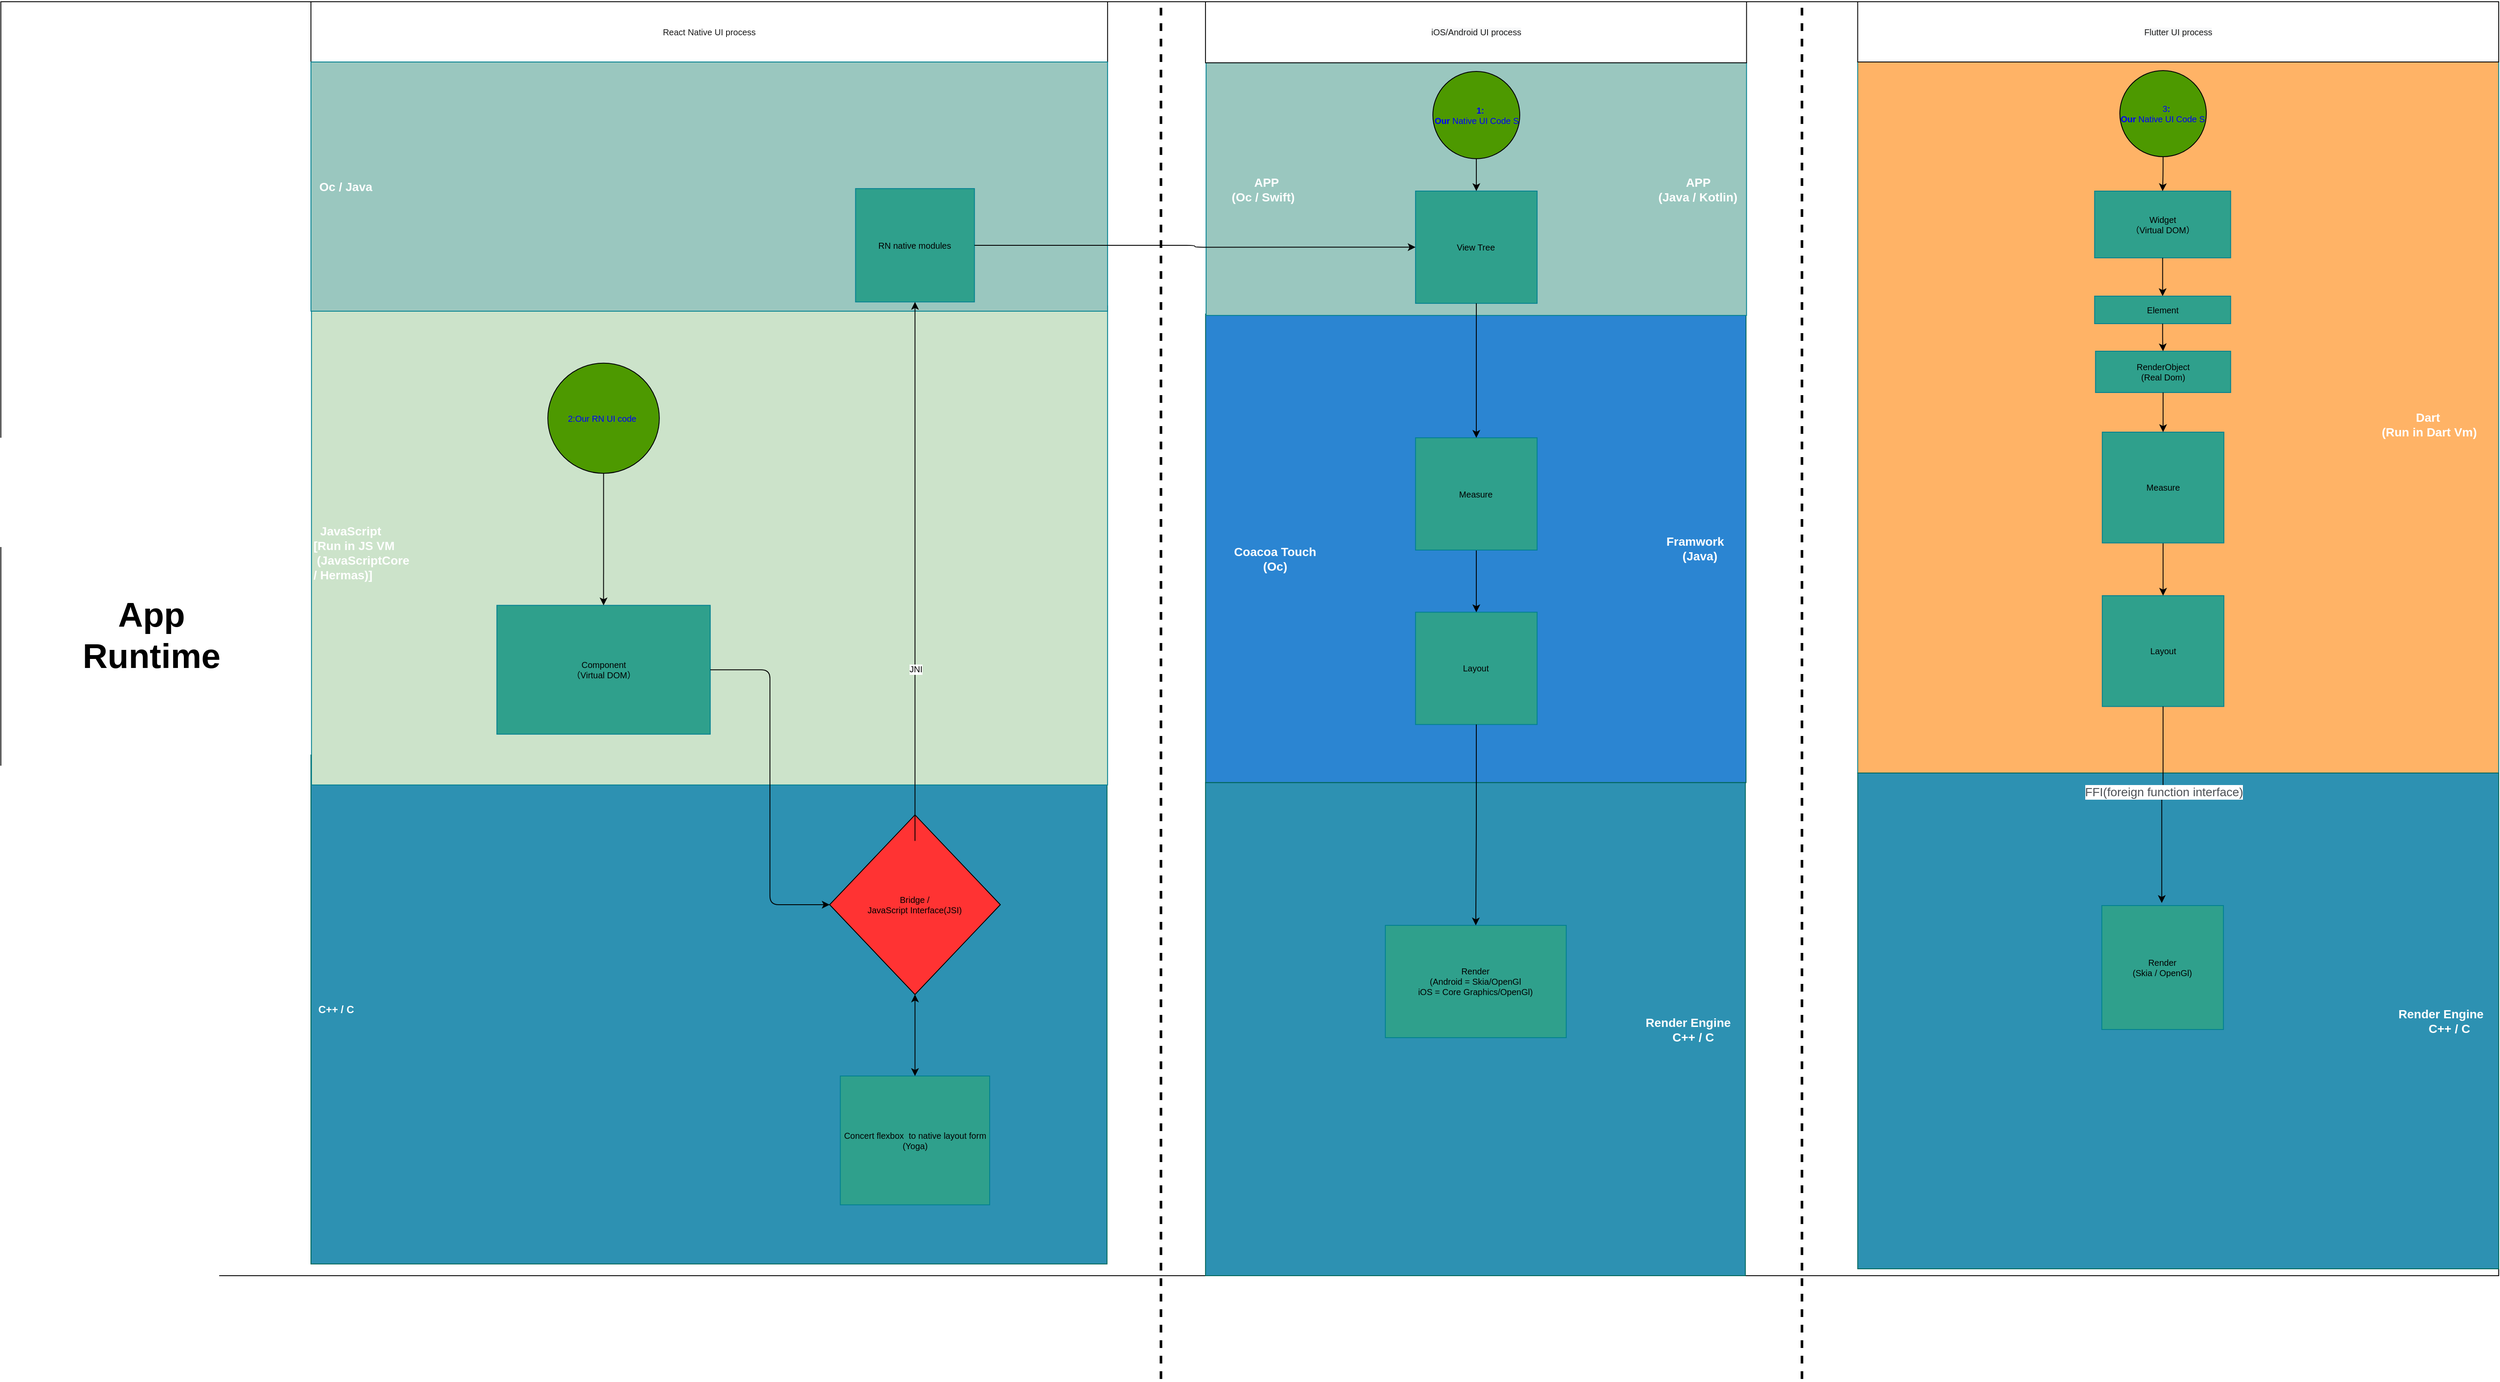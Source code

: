 <mxfile version="14.5.8" type="github">
  <diagram name="Page-1" id="74e2e168-ea6b-b213-b513-2b3c1d86103e">
    <mxGraphModel dx="5344" dy="2982" grid="1" gridSize="10" guides="1" tooltips="1" connect="1" arrows="1" fold="1" page="1" pageScale="1" pageWidth="1100" pageHeight="850" background="#FFFFFF" math="0" shadow="0">
      <root>
        <mxCell id="0" />
        <mxCell id="zV7dkoKjgI9M_0pRiy-D-59" parent="0" />
        <mxCell id="7TCu5U-1uXZLQe100RPo-3" value="" style="group" vertex="1" connectable="0" parent="zV7dkoKjgI9M_0pRiy-D-59">
          <mxGeometry x="-500" y="-10" width="2900" height="1600" as="geometry" />
        </mxCell>
        <mxCell id="7TCu5U-1uXZLQe100RPo-0" value="" style="whiteSpace=wrap;html=1;" vertex="1" parent="7TCu5U-1uXZLQe100RPo-3">
          <mxGeometry width="2900" height="1480" as="geometry" />
        </mxCell>
        <mxCell id="7TCu5U-1uXZLQe100RPo-2" value="App&lt;br&gt;Runtime" style="text;html=1;strokeColor=none;fillColor=none;align=center;verticalAlign=middle;whiteSpace=wrap;rounded=0;fontSize=40;fontStyle=1" vertex="1" parent="7TCu5U-1uXZLQe100RPo-3">
          <mxGeometry x="100" y="640" width="150" height="190" as="geometry" />
        </mxCell>
        <mxCell id="zV7dkoKjgI9M_0pRiy-D-212" value="&lt;font color=&quot;#ffffff&quot; style=&quot;font-size: 14px&quot;&gt;&lt;b&gt;&amp;nbsp; &amp;nbsp; &amp;nbsp;&amp;nbsp;&lt;br&gt;&lt;div&gt;&lt;b&gt;&amp;nbsp; Dart&amp;nbsp; &amp;nbsp; &amp;nbsp; &amp;nbsp; &amp;nbsp; &amp;nbsp; &amp;nbsp; &amp;nbsp; &amp;nbsp;&lt;/b&gt;&lt;/div&gt;&lt;div&gt;&lt;b&gt;(Run in Dart Vm)&amp;nbsp; &amp;nbsp; &amp;nbsp;&amp;nbsp;&lt;/b&gt;&lt;/div&gt;&lt;/b&gt;&lt;/font&gt;" style="whiteSpace=wrap;html=1;rounded=0;sketch=0;strokeColor=#028090;container=0;align=right;fillColor=#FFB366;" parent="7TCu5U-1uXZLQe100RPo-3" vertex="1">
          <mxGeometry x="2155.791" y="70" width="744.209" height="826" as="geometry" />
        </mxCell>
        <mxCell id="zV7dkoKjgI9M_0pRiy-D-214" value="&lt;span style=&quot;color: rgb(26 , 26 , 26) ; font-family: &amp;#34;helvetica&amp;#34; ; font-size: 10px ; font-style: normal ; font-weight: 400 ; letter-spacing: normal ; text-align: center ; text-indent: 0px ; text-transform: none ; word-spacing: 0px ; background-color: rgb(248 , 249 , 250) ; display: inline ; float: none&quot;&gt;Flutter UI process&lt;/span&gt;" style="whiteSpace=wrap;html=1;rounded=0;sketch=0;fontSize=10;fontColor=#FFFFFF;fillColor=#FFFFFF;container=0;" parent="7TCu5U-1uXZLQe100RPo-3" vertex="1">
          <mxGeometry x="2155.791" width="744.209" height="70" as="geometry" />
        </mxCell>
        <mxCell id="zV7dkoKjgI9M_0pRiy-D-215" value="&lt;div style=&quot;font-size: 14px&quot;&gt;&lt;span style=&quot;color: rgb(255 , 255 , 255) ; font-weight: 700&quot;&gt;&lt;font style=&quot;font-size: 14px&quot;&gt;Render Engine&amp;nbsp; &amp;nbsp;&amp;nbsp;&lt;/font&gt;&lt;/span&gt;&lt;/div&gt;&lt;span style=&quot;color: rgb(255 , 255 , 255) ; font-weight: 700 ; font-size: 14px&quot;&gt;&lt;div&gt;&lt;font style=&quot;font-size: 14px&quot;&gt;C++ / C&amp;nbsp; &amp;nbsp; &amp;nbsp; &amp;nbsp;&amp;nbsp;&lt;/font&gt;&lt;/div&gt;&lt;/span&gt;" style="whiteSpace=wrap;html=1;rounded=0;sketch=0;strokeColor=#006658;fontColor=#5C5C5C;fillColor=#2D91B2;container=0;align=right;" parent="7TCu5U-1uXZLQe100RPo-3" vertex="1">
          <mxGeometry x="2155.796" y="896" width="744.204" height="576" as="geometry" />
        </mxCell>
        <mxCell id="zV7dkoKjgI9M_0pRiy-D-217" value="&lt;font color=&quot;#0000ff&quot;&gt;&amp;nbsp; &amp;nbsp;3&lt;b&gt;:&lt;br&gt;Our&amp;nbsp;&lt;/b&gt;Native UI Code S&lt;br&gt;&lt;/font&gt;" style="ellipse;whiteSpace=wrap;html=1;rounded=0;sketch=0;strokeColor=#000000;fontSize=10;fontColor=#000000;fillColor=#4D9900;container=0;" parent="7TCu5U-1uXZLQe100RPo-3" vertex="1">
          <mxGeometry x="2460.123" y="80.004" width="100.427" height="100" as="geometry" />
        </mxCell>
        <mxCell id="zV7dkoKjgI9M_0pRiy-D-218" value="&lt;span style=&quot;font-size: 10px&quot;&gt;Widget&lt;/span&gt;&lt;br&gt;（Virtual DOM）" style="whiteSpace=wrap;html=1;rounded=0;sketch=0;strokeColor=#028090;fontSize=10;fontColor=#000000;fillColor=#2FA08C;container=0;" parent="7TCu5U-1uXZLQe100RPo-3" vertex="1">
          <mxGeometry x="2430.828" y="220" width="157.965" height="77.568" as="geometry" />
        </mxCell>
        <mxCell id="zV7dkoKjgI9M_0pRiy-D-259" style="edgeStyle=orthogonalEdgeStyle;curved=0;rounded=1;sketch=0;orthogonalLoop=1;jettySize=auto;html=1;startArrow=none;startFill=0;endArrow=classic;endFill=1;strokeColor=#000000;strokeWidth=1;fillColor=#F45B69;fontSize=10;fontColor=#000000;" parent="7TCu5U-1uXZLQe100RPo-3" source="zV7dkoKjgI9M_0pRiy-D-217" target="zV7dkoKjgI9M_0pRiy-D-218" edge="1">
          <mxGeometry x="360" as="geometry" />
        </mxCell>
        <mxCell id="zV7dkoKjgI9M_0pRiy-D-223" value="Render&lt;br&gt;(Skia / OpenGl)" style="whiteSpace=wrap;html=1;rounded=0;sketch=0;strokeColor=#028090;fontSize=10;fontColor=#000000;fillColor=#2FA08C;container=0;" parent="7TCu5U-1uXZLQe100RPo-3" vertex="1">
          <mxGeometry x="2439.212" y="1050" width="141.188" height="144" as="geometry" />
        </mxCell>
        <mxCell id="zV7dkoKjgI9M_0pRiy-D-231" value="" style="edgeStyle=orthogonalEdgeStyle;curved=0;rounded=1;sketch=0;orthogonalLoop=1;jettySize=auto;html=1;startArrow=none;startFill=0;endArrow=classic;endFill=1;strokeColor=#000000;strokeWidth=1;fillColor=#F45B69;fontSize=10;fontColor=#000000;" parent="7TCu5U-1uXZLQe100RPo-3" source="zV7dkoKjgI9M_0pRiy-D-218" target="zV7dkoKjgI9M_0pRiy-D-226" edge="1">
          <mxGeometry x="360" as="geometry" />
        </mxCell>
        <mxCell id="zV7dkoKjgI9M_0pRiy-D-226" value="Element" style="whiteSpace=wrap;html=1;rounded=0;sketch=0;strokeColor=#028090;fontSize=10;fontColor=#000000;fillColor=#2FA08C;container=0;" parent="7TCu5U-1uXZLQe100RPo-3" vertex="1">
          <mxGeometry x="2430.828" y="342" width="157.965" height="32" as="geometry" />
        </mxCell>
        <mxCell id="zV7dkoKjgI9M_0pRiy-D-228" value="RenderObject&lt;br&gt;(Real Dom)" style="whiteSpace=wrap;html=1;rounded=0;sketch=0;strokeColor=#028090;fontSize=10;fontColor=#000000;fillColor=#2FA08C;container=0;" parent="7TCu5U-1uXZLQe100RPo-3" vertex="1">
          <mxGeometry x="2431.863" y="406" width="156.93" height="48" as="geometry" />
        </mxCell>
        <mxCell id="zV7dkoKjgI9M_0pRiy-D-229" style="edgeStyle=orthogonalEdgeStyle;curved=0;rounded=1;sketch=0;orthogonalLoop=1;jettySize=auto;html=1;entryX=0.5;entryY=0;entryDx=0;entryDy=0;startArrow=none;startFill=0;endArrow=classic;endFill=1;strokeColor=#000000;strokeWidth=1;fillColor=#F45B69;fontSize=10;fontColor=#000000;spacing=1;" parent="7TCu5U-1uXZLQe100RPo-3" source="zV7dkoKjgI9M_0pRiy-D-226" target="zV7dkoKjgI9M_0pRiy-D-228" edge="1">
          <mxGeometry x="360" as="geometry" />
        </mxCell>
        <mxCell id="zV7dkoKjgI9M_0pRiy-D-234" value="Layout" style="whiteSpace=wrap;html=1;rounded=0;sketch=0;strokeColor=#028090;fontSize=10;fontColor=#000000;fillColor=#2FA08C;container=0;" parent="7TCu5U-1uXZLQe100RPo-3" vertex="1">
          <mxGeometry x="2439.734" y="689.998" width="141.184" height="128.748" as="geometry" />
        </mxCell>
        <mxCell id="zV7dkoKjgI9M_0pRiy-D-235" style="edgeStyle=orthogonalEdgeStyle;curved=0;rounded=1;sketch=0;orthogonalLoop=1;jettySize=auto;html=1;strokeColor=#000000;fillColor=#F45B69;fontSize=10;fontColor=#FFFFFF;" parent="7TCu5U-1uXZLQe100RPo-3" source="zV7dkoKjgI9M_0pRiy-D-236" target="zV7dkoKjgI9M_0pRiy-D-234" edge="1">
          <mxGeometry x="1407.041" y="-177.508" as="geometry" />
        </mxCell>
        <mxCell id="zV7dkoKjgI9M_0pRiy-D-236" value="Measure" style="whiteSpace=wrap;html=1;rounded=0;sketch=0;strokeColor=#028090;fontSize=10;fontColor=#000000;fillColor=#2FA08C;container=0;" parent="7TCu5U-1uXZLQe100RPo-3" vertex="1">
          <mxGeometry x="2439.738" y="499.998" width="141.192" height="128.748" as="geometry" />
        </mxCell>
        <mxCell id="zV7dkoKjgI9M_0pRiy-D-241" style="edgeStyle=orthogonalEdgeStyle;curved=0;rounded=1;sketch=0;orthogonalLoop=1;jettySize=auto;html=1;entryX=0.5;entryY=0;entryDx=0;entryDy=0;startArrow=none;startFill=0;endArrow=classic;endFill=1;strokeColor=#000000;strokeWidth=1;fillColor=#F45B69;fontSize=10;fontColor=#000000;" parent="7TCu5U-1uXZLQe100RPo-3" source="zV7dkoKjgI9M_0pRiy-D-228" target="zV7dkoKjgI9M_0pRiy-D-236" edge="1">
          <mxGeometry x="360" as="geometry" />
        </mxCell>
        <mxCell id="zV7dkoKjgI9M_0pRiy-D-166" value="&lt;b&gt;&lt;font color=&quot;#ffffff&quot;&gt;&amp;nbsp; C++ / C&lt;/font&gt;&lt;/b&gt;" style="whiteSpace=wrap;html=1;rounded=0;sketch=0;strokeColor=#006658;fontColor=#5C5C5C;fillColor=#2D91B2;container=0;align=left;" parent="7TCu5U-1uXZLQe100RPo-3" vertex="1">
          <mxGeometry x="360" y="875.119" width="924.27" height="591.255" as="geometry" />
        </mxCell>
        <mxCell id="zV7dkoKjgI9M_0pRiy-D-126" value="&lt;span style=&quot;color: rgb(26 , 26 , 26)&quot;&gt;React Native UI process&lt;/span&gt;" style="whiteSpace=wrap;html=1;rounded=0;sketch=0;fontSize=10;fontColor=#FFFFFF;fillColor=#FFFFFF;container=0;" parent="7TCu5U-1uXZLQe100RPo-3" vertex="1">
          <mxGeometry x="360" width="924.899" height="70" as="geometry" />
        </mxCell>
        <mxCell id="zV7dkoKjgI9M_0pRiy-D-124" value="&lt;font color=&quot;#ffffff&quot; style=&quot;font-size: 14px&quot;&gt;&lt;b&gt;&amp;nbsp; &amp;nbsp; &amp;nbsp;&amp;nbsp;&lt;br&gt;&lt;div&gt;&lt;b&gt;&amp;nbsp; JavaScript&lt;/b&gt;&lt;/div&gt;&lt;div&gt;&lt;b&gt;[Run in JS VM&lt;/b&gt;&lt;/div&gt;&lt;div&gt;&lt;b&gt;&amp;nbsp;(JavaScriptCore&amp;nbsp;&lt;/b&gt;&lt;/div&gt;&lt;div&gt;&lt;b&gt;/ Hermas)]&amp;nbsp;&lt;/b&gt;&lt;/div&gt;&lt;/b&gt;&lt;/font&gt;" style="whiteSpace=wrap;html=1;rounded=0;sketch=0;strokeColor=#028090;fillColor=#CCE3CA;container=0;align=left;" parent="7TCu5U-1uXZLQe100RPo-3" vertex="1">
          <mxGeometry x="360.628" y="353.423" width="924.27" height="556.475" as="geometry" />
        </mxCell>
        <mxCell id="zV7dkoKjgI9M_0pRiy-D-155" value="Component&lt;br&gt;（Virtual DOM）" style="whiteSpace=wrap;html=1;rounded=0;sketch=0;strokeColor=#028090;fontSize=10;fontColor=#000000;fillColor=#2FA08C;container=0;" parent="7TCu5U-1uXZLQe100RPo-3" vertex="1">
          <mxGeometry x="575.867" y="701.22" width="247.74" height="149.692" as="geometry" />
        </mxCell>
        <mxCell id="zV7dkoKjgI9M_0pRiy-D-163" value="&lt;b&gt;&lt;font color=&quot;#ffffff&quot; style=&quot;font-size: 14px&quot;&gt;&amp;nbsp; Oc / Java&lt;/font&gt;&lt;/b&gt;" style="whiteSpace=wrap;html=1;rounded=0;sketch=0;strokeColor=#028090;fontColor=#E4FDE1;fillColor=#9AC7BF;container=0;align=left;" parent="7TCu5U-1uXZLQe100RPo-3" vertex="1">
          <mxGeometry x="360" y="70" width="924.899" height="289.51" as="geometry" />
        </mxCell>
        <mxCell id="zV7dkoKjgI9M_0pRiy-D-173" style="edgeStyle=orthogonalEdgeStyle;curved=0;rounded=1;sketch=0;orthogonalLoop=1;jettySize=auto;html=1;entryX=0.5;entryY=0;entryDx=0;entryDy=0;strokeColor=#000000;fillColor=#F45B69;fontSize=10;fontColor=#000000;" parent="7TCu5U-1uXZLQe100RPo-3" source="zV7dkoKjgI9M_0pRiy-D-172" target="zV7dkoKjgI9M_0pRiy-D-155" edge="1">
          <mxGeometry x="360" y="5.626" as="geometry" />
        </mxCell>
        <mxCell id="zV7dkoKjgI9M_0pRiy-D-172" value="&lt;font color=&quot;#0000ff&quot;&gt;2:Our RN UI code&amp;nbsp;&lt;/font&gt;" style="ellipse;whiteSpace=wrap;html=1;rounded=0;sketch=0;strokeColor=#000000;fontSize=10;fontColor=#000000;fillColor=#4D9900;container=0;" parent="7TCu5U-1uXZLQe100RPo-3" vertex="1">
          <mxGeometry x="635.032" y="419.868" width="129.427" height="128" as="geometry" />
        </mxCell>
        <mxCell id="zV7dkoKjgI9M_0pRiy-D-164" value="RN native modules" style="whiteSpace=wrap;html=1;rounded=0;sketch=0;strokeColor=#028090;fontSize=10;fontColor=#000000;fillColor=#2FA08C;container=0;" parent="7TCu5U-1uXZLQe100RPo-3" vertex="1">
          <mxGeometry x="992.278" y="217.09" width="138.046" height="131.66" as="geometry" />
        </mxCell>
        <mxCell id="zV7dkoKjgI9M_0pRiy-D-187" value="Concert flexbox&amp;nbsp; to native layout form (Yoga)" style="whiteSpace=wrap;html=1;rounded=0;sketch=0;strokeColor=#028090;fontSize=10;fontColor=#000000;fillColor=#2FA08C;container=0;" parent="7TCu5U-1uXZLQe100RPo-3" vertex="1">
          <mxGeometry x="974.594" y="1247.995" width="173.418" height="149.692" as="geometry" />
        </mxCell>
        <mxCell id="zV7dkoKjgI9M_0pRiy-D-194" style="edgeStyle=orthogonalEdgeStyle;curved=0;rounded=1;sketch=0;orthogonalLoop=1;jettySize=auto;html=1;startArrow=none;startFill=0;strokeColor=#000000;fillColor=#F45B69;fontSize=10;fontColor=#000000;exitX=1;exitY=0.5;exitDx=0;exitDy=0;entryX=0;entryY=0.5;entryDx=0;entryDy=0;" parent="7TCu5U-1uXZLQe100RPo-3" source="zV7dkoKjgI9M_0pRiy-D-155" target="zV7dkoKjgI9M_0pRiy-D-156" edge="1">
          <mxGeometry x="360" y="5.626" as="geometry">
            <mxPoint x="788.789" y="706.437" as="sourcePoint" />
          </mxGeometry>
        </mxCell>
        <mxCell id="zV7dkoKjgI9M_0pRiy-D-156" value="Bridge / &lt;br&gt;JavaScript Interface(JSI)" style="rhombus;whiteSpace=wrap;html=1;rounded=0;sketch=0;strokeColor=#000000;fontSize=10;fontColor=#000000;fillColor=#FF3333;container=0;" parent="7TCu5U-1uXZLQe100RPo-3" vertex="1">
          <mxGeometry x="962.207" y="944.678" width="198.192" height="208.678" as="geometry" />
        </mxCell>
        <mxCell id="zV7dkoKjgI9M_0pRiy-D-185" style="edgeStyle=orthogonalEdgeStyle;curved=0;rounded=1;sketch=0;orthogonalLoop=1;jettySize=auto;html=1;strokeColor=#000000;fillColor=#F45B69;fontSize=10;fontColor=#000000;exitX=0.5;exitY=0;exitDx=0;exitDy=0;" parent="7TCu5U-1uXZLQe100RPo-3" source="zV7dkoKjgI9M_0pRiy-D-156" target="zV7dkoKjgI9M_0pRiy-D-164" edge="1">
          <mxGeometry x="360" y="5.626" as="geometry">
            <Array as="points">
              <mxPoint x="1061.303" y="979.458" />
            </Array>
          </mxGeometry>
        </mxCell>
        <mxCell id="zV7dkoKjgI9M_0pRiy-D-186" value="JNI" style="edgeLabel;html=1;align=center;verticalAlign=middle;resizable=0;points=[];fontSize=10;fontColor=#000000;container=0;" parent="zV7dkoKjgI9M_0pRiy-D-185" vertex="1" connectable="0">
          <mxGeometry x="-0.281" y="-3" relative="1" as="geometry">
            <mxPoint x="-3" as="offset" />
          </mxGeometry>
        </mxCell>
        <mxCell id="zV7dkoKjgI9M_0pRiy-D-189" style="edgeStyle=orthogonalEdgeStyle;curved=0;rounded=1;sketch=0;orthogonalLoop=1;jettySize=auto;html=1;entryX=0.5;entryY=1;entryDx=0;entryDy=0;strokeColor=#000000;fillColor=#F45B69;fontSize=10;fontColor=#000000;startArrow=classic;startFill=1;endArrow=classic;endFill=1;" parent="7TCu5U-1uXZLQe100RPo-3" source="zV7dkoKjgI9M_0pRiy-D-187" target="zV7dkoKjgI9M_0pRiy-D-156" edge="1">
          <mxGeometry x="360" y="5.626" as="geometry" />
        </mxCell>
        <mxCell id="zV7dkoKjgI9M_0pRiy-D-224" value="" style="endArrow=none;html=1;strokeWidth=3;fillColor=#F45B69;fontSize=10;fontColor=#000000;dashed=1;" parent="7TCu5U-1uXZLQe100RPo-3" edge="1">
          <mxGeometry x="360" y="-256" width="80.892" height="80" as="geometry">
            <mxPoint x="1346.879" y="1600" as="sourcePoint" />
            <mxPoint x="1346.879" as="targetPoint" />
          </mxGeometry>
        </mxCell>
        <mxCell id="zV7dkoKjgI9M_0pRiy-D-225" value="" style="endArrow=none;html=1;strokeWidth=3;fillColor=#F45B69;fontSize=10;fontColor=#000000;dashed=1;" parent="7TCu5U-1uXZLQe100RPo-3" edge="1">
          <mxGeometry x="360" y="-256" width="80.892" height="80" as="geometry">
            <mxPoint x="2091.083" y="1600" as="sourcePoint" />
            <mxPoint x="2091.083" as="targetPoint" />
          </mxGeometry>
        </mxCell>
        <mxCell id="zV7dkoKjgI9M_0pRiy-D-250" style="edgeStyle=orthogonalEdgeStyle;curved=0;rounded=1;sketch=0;orthogonalLoop=1;jettySize=auto;html=1;fillColor=#F45B69;fontSize=10;exitX=0.5;exitY=1;exitDx=0;exitDy=0;" parent="7TCu5U-1uXZLQe100RPo-3" source="zV7dkoKjgI9M_0pRiy-D-234" edge="1">
          <mxGeometry x="1256.747" y="-168.818" as="geometry">
            <mxPoint x="2508.807" y="799.998" as="sourcePoint" />
            <mxPoint x="2508.81" y="1047" as="targetPoint" />
            <Array as="points">
              <mxPoint x="2509" y="920" />
            </Array>
          </mxGeometry>
        </mxCell>
        <mxCell id="zV7dkoKjgI9M_0pRiy-D-251" value="&lt;span style=&quot;color: rgb(77 , 81 , 86) ; font-family: &amp;#34;arial&amp;#34; , sans-serif ; font-size: 14px ; text-align: left&quot;&gt;FFI(foreign function interface)&lt;/span&gt;" style="edgeLabel;html=1;align=center;verticalAlign=middle;resizable=0;points=[];fontSize=10;fontColor=#000000;container=0;" parent="zV7dkoKjgI9M_0pRiy-D-250" vertex="1" connectable="0">
          <mxGeometry relative="1" as="geometry">
            <mxPoint x="2" y="-14" as="offset" />
          </mxGeometry>
        </mxCell>
        <mxCell id="zV7dkoKjgI9M_0pRiy-D-60" value="&lt;div style=&quot;font-size: 14px&quot;&gt;&lt;span style=&quot;color: rgb(255 , 255 , 255) ; font-weight: 700&quot;&gt;&lt;font style=&quot;font-size: 14px&quot;&gt;Framwork&amp;nbsp; &amp;nbsp; &amp;nbsp;&amp;nbsp;&lt;/font&gt;&lt;/span&gt;&lt;/div&gt;&lt;span style=&quot;color: rgb(255 , 255 , 255) ; font-weight: 700 ; font-size: 14px&quot;&gt;&lt;font style=&quot;font-size: 14px&quot;&gt;(Java)&amp;nbsp; &amp;nbsp; &amp;nbsp; &amp;nbsp;&amp;nbsp;&lt;/font&gt;&lt;/span&gt;" style="whiteSpace=wrap;html=1;rounded=0;sketch=0;strokeColor=#006658;fontColor=#5C5C5C;fillColor=#2B85D2;container=0;align=right;" parent="7TCu5U-1uXZLQe100RPo-3" vertex="1">
          <mxGeometry x="1398.658" y="362.779" width="627.48" height="544.441" as="geometry" />
        </mxCell>
        <mxCell id="zV7dkoKjgI9M_0pRiy-D-61" value="&lt;div style=&quot;font-size: 14px&quot;&gt;&lt;span style=&quot;color: rgb(255 , 255 , 255) ; font-weight: 700&quot;&gt;&lt;font style=&quot;font-size: 14px&quot;&gt;Render Engine&amp;nbsp; &amp;nbsp;&amp;nbsp;&lt;/font&gt;&lt;/span&gt;&lt;/div&gt;&lt;span style=&quot;color: rgb(255 , 255 , 255) ; font-weight: 700 ; font-size: 14px&quot;&gt;&lt;div&gt;&lt;font style=&quot;font-size: 14px&quot;&gt;C++ / C&amp;nbsp; &amp;nbsp; &amp;nbsp; &amp;nbsp; &amp;nbsp;&lt;/font&gt;&lt;/div&gt;&lt;/span&gt;" style="whiteSpace=wrap;html=1;rounded=0;sketch=0;strokeColor=#006658;fontColor=#5C5C5C;fillColor=#2D91B2;container=0;align=right;" parent="7TCu5U-1uXZLQe100RPo-3" vertex="1">
          <mxGeometry x="1398.58" y="907.203" width="626.788" height="572.797" as="geometry" />
        </mxCell>
        <mxCell id="zV7dkoKjgI9M_0pRiy-D-65" value="&lt;font style=&quot;font-size: 14px&quot;&gt;&lt;span style=&quot;color: rgb(255 , 255 , 255) ; font-weight: 700&quot;&gt;APP&amp;nbsp; &amp;nbsp; &amp;nbsp; &amp;nbsp; &amp;nbsp;&amp;nbsp;&lt;/span&gt;&lt;br style=&quot;color: rgb(255 , 255 , 255) ; font-weight: 700&quot;&gt;&lt;/font&gt;&lt;div style=&quot;font-size: 14px&quot;&gt;&lt;span style=&quot;color: rgb(255 , 255 , 255) ; font-weight: 700&quot;&gt;&lt;font style=&quot;font-size: 14px&quot;&gt;&amp;nbsp;(Java / Kotlin)&amp;nbsp;&amp;nbsp;&lt;/font&gt;&lt;/span&gt;&lt;/div&gt;" style="whiteSpace=wrap;html=1;rounded=0;sketch=0;strokeColor=#028090;fontColor=#E4FDE1;fillColor=#9AC7BF;container=0;align=right;" parent="7TCu5U-1uXZLQe100RPo-3" vertex="1">
          <mxGeometry x="1399.269" y="70.923" width="627.479" height="293.498" as="geometry" />
        </mxCell>
        <mxCell id="zV7dkoKjgI9M_0pRiy-D-71" value="Render&lt;br&gt;(Android = Skia/OpenGl&lt;br&gt;iOS = Core Graphics/OpenGl)" style="whiteSpace=wrap;html=1;rounded=0;sketch=0;strokeColor=#028090;fontSize=10;fontColor=#000000;fillColor=#2FA08C;container=0;" parent="7TCu5U-1uXZLQe100RPo-3" vertex="1">
          <mxGeometry x="1607.399" y="1073.008" width="209.999" height="130.447" as="geometry" />
        </mxCell>
        <mxCell id="zV7dkoKjgI9M_0pRiy-D-73" value="Layout" style="whiteSpace=wrap;html=1;rounded=0;sketch=0;strokeColor=#028090;fontSize=10;fontColor=#000000;fillColor=#2FA08C;container=0;" parent="7TCu5U-1uXZLQe100RPo-3" vertex="1">
          <mxGeometry x="1642.41" y="709.23" width="141.183" height="130.445" as="geometry" />
        </mxCell>
        <mxCell id="zV7dkoKjgI9M_0pRiy-D-122" style="edgeStyle=orthogonalEdgeStyle;curved=0;rounded=1;sketch=0;orthogonalLoop=1;jettySize=auto;html=1;strokeColor=#000000;fillColor=#F45B69;fontSize=10;fontColor=#FFFFFF;" parent="7TCu5U-1uXZLQe100RPo-3" source="zV7dkoKjgI9M_0pRiy-D-95" target="zV7dkoKjgI9M_0pRiy-D-73" edge="1">
          <mxGeometry x="1499.526" y="-106.331" as="geometry" />
        </mxCell>
        <mxCell id="zV7dkoKjgI9M_0pRiy-D-95" value="Measure" style="whiteSpace=wrap;html=1;rounded=0;sketch=0;strokeColor=#028090;fontSize=10;fontColor=#000000;fillColor=#2FA08C;container=0;" parent="7TCu5U-1uXZLQe100RPo-3" vertex="1">
          <mxGeometry x="1642.414" y="506.59" width="141.191" height="130.445" as="geometry" />
        </mxCell>
        <mxCell id="zV7dkoKjgI9M_0pRiy-D-97" value="View Tree" style="whiteSpace=wrap;html=1;rounded=0;sketch=0;strokeColor=#028090;fontSize=10;fontColor=#000000;fillColor=#2FA08C;container=0;" parent="7TCu5U-1uXZLQe100RPo-3" vertex="1">
          <mxGeometry x="1642.422" y="219.952" width="141.183" height="130.445" as="geometry" />
        </mxCell>
        <mxCell id="zV7dkoKjgI9M_0pRiy-D-74" style="edgeStyle=orthogonalEdgeStyle;curved=0;rounded=1;sketch=0;orthogonalLoop=1;jettySize=auto;html=1;entryX=0.5;entryY=0;entryDx=0;entryDy=0;fillColor=#F45B69;fontSize=10;" parent="7TCu5U-1uXZLQe100RPo-3" source="zV7dkoKjgI9M_0pRiy-D-73" target="zV7dkoKjgI9M_0pRiy-D-71" edge="1">
          <mxGeometry x="1499.526" y="-159.341" as="geometry" />
        </mxCell>
        <mxCell id="zV7dkoKjgI9M_0pRiy-D-168" style="edgeStyle=orthogonalEdgeStyle;curved=0;rounded=1;sketch=0;orthogonalLoop=1;jettySize=auto;html=1;entryX=0;entryY=0.5;entryDx=0;entryDy=0;strokeColor=#000000;fillColor=#F45B69;fontSize=10;fontColor=#000000;" parent="7TCu5U-1uXZLQe100RPo-3" source="zV7dkoKjgI9M_0pRiy-D-164" target="zV7dkoKjgI9M_0pRiy-D-97" edge="1">
          <mxGeometry x="360" y="5.626" as="geometry" />
        </mxCell>
        <mxCell id="zV7dkoKjgI9M_0pRiy-D-116" style="edgeStyle=orthogonalEdgeStyle;curved=0;rounded=1;sketch=0;orthogonalLoop=1;jettySize=auto;html=1;entryX=0.5;entryY=0;entryDx=0;entryDy=0;fillColor=#F45B69;fontSize=10;exitX=0.5;exitY=1;exitDx=0;exitDy=0;" parent="7TCu5U-1uXZLQe100RPo-3" source="zV7dkoKjgI9M_0pRiy-D-97" target="zV7dkoKjgI9M_0pRiy-D-95" edge="1">
          <mxGeometry x="1499.526" y="-106.331" as="geometry">
            <mxPoint x="1811.443" y="109.334" as="sourcePoint" />
            <mxPoint x="1811.443" y="385.2" as="targetPoint" />
          </mxGeometry>
        </mxCell>
        <mxCell id="zV7dkoKjgI9M_0pRiy-D-120" value="&lt;span style=&quot;color: rgb(26 , 26 , 26) ; font-family: &amp;#34;helvetica&amp;#34; ; font-size: 10px ; font-style: normal ; font-weight: 400 ; letter-spacing: normal ; text-align: center ; text-indent: 0px ; text-transform: none ; word-spacing: 0px ; background-color: rgb(248 , 249 , 250) ; display: inline ; float: none&quot;&gt;iOS/Android UI process&lt;/span&gt;" style="whiteSpace=wrap;html=1;rounded=0;sketch=0;fontSize=10;fontColor=#FFFFFF;fillColor=#FFFFFF;container=0;" parent="7TCu5U-1uXZLQe100RPo-3" vertex="1">
          <mxGeometry x="1398.58" width="628.167" height="70.923" as="geometry" />
        </mxCell>
        <mxCell id="zV7dkoKjgI9M_0pRiy-D-247" style="edgeStyle=orthogonalEdgeStyle;curved=0;rounded=1;sketch=0;orthogonalLoop=1;jettySize=auto;html=1;entryX=0.5;entryY=0;entryDx=0;entryDy=0;startArrow=none;startFill=0;endArrow=classic;endFill=1;strokeColor=#000000;strokeWidth=1;fillColor=#F45B69;fontSize=10;fontColor=#000000;" parent="7TCu5U-1uXZLQe100RPo-3" source="zV7dkoKjgI9M_0pRiy-D-174" target="zV7dkoKjgI9M_0pRiy-D-97" edge="1">
          <mxGeometry x="1398.58" as="geometry" />
        </mxCell>
        <mxCell id="zV7dkoKjgI9M_0pRiy-D-174" value="&lt;font color=&quot;#0000ff&quot;&gt;&amp;nbsp; &amp;nbsp;&lt;b&gt;1:&lt;br&gt;Our&amp;nbsp;&lt;/b&gt;Native UI Code S&lt;br&gt;&lt;/font&gt;" style="ellipse;whiteSpace=wrap;html=1;rounded=0;sketch=0;strokeColor=#000000;fontSize=10;fontColor=#000000;fillColor=#4D9900;container=0;" parent="7TCu5U-1uXZLQe100RPo-3" vertex="1">
          <mxGeometry x="1662.571" y="81.056" width="100.888" height="101.318" as="geometry" />
        </mxCell>
        <mxCell id="zV7dkoKjgI9M_0pRiy-D-260" value="&lt;div style=&quot;font-size: 14px&quot;&gt;&lt;font color=&quot;#ffffff&quot;&gt;&lt;b&gt;Coacoa Touch&lt;/b&gt;&lt;/font&gt;&lt;/div&gt;&lt;div style=&quot;font-size: 14px&quot;&gt;&lt;font color=&quot;#ffffff&quot;&gt;&lt;b&gt;(Oc)&lt;/b&gt;&lt;/font&gt;&lt;/div&gt;" style="text;html=1;strokeColor=none;fillColor=none;align=center;verticalAlign=middle;whiteSpace=wrap;rounded=0;sketch=0;fontSize=10;fontColor=#000000;container=0;" parent="7TCu5U-1uXZLQe100RPo-3" vertex="1">
          <mxGeometry x="1420.0" y="624.869" width="118.579" height="43.83" as="geometry" />
        </mxCell>
        <mxCell id="zV7dkoKjgI9M_0pRiy-D-262" value="&lt;div&gt;&lt;span style=&quot;color: rgb(255 , 255 , 255) ; font-weight: 700 ; font-size: 14px&quot;&gt;APP&lt;/span&gt;&lt;/div&gt;&lt;div&gt;&lt;span style=&quot;color: rgb(255 , 255 , 255) ; font-weight: 700 ; font-size: 14px&quot;&gt;(Oc / Swift)&amp;nbsp;&amp;nbsp;&lt;/span&gt;&lt;/div&gt;" style="text;html=1;strokeColor=none;fillColor=none;align=center;verticalAlign=middle;whiteSpace=wrap;rounded=0;sketch=0;fontSize=10;fontColor=#000000;container=0;" parent="7TCu5U-1uXZLQe100RPo-3" vertex="1">
          <mxGeometry x="1420.0" y="207.54" width="98.58" height="20.264" as="geometry" />
        </mxCell>
      </root>
    </mxGraphModel>
  </diagram>
</mxfile>
